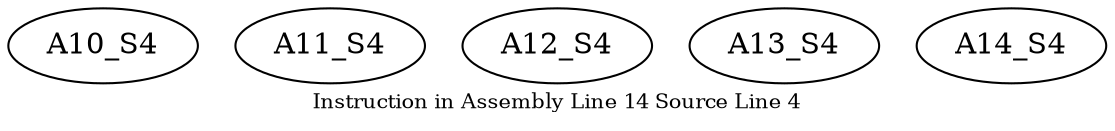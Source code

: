 digraph{
	node [ ]
	edge [ ]
	
	A10_S4 [ ]
	A11_S4 [ ]
	A12_S4 [ ]
	A13_S4 [ ]
	A14_S4 [ ]
	label = "Instruction in Assembly Line 14 Source Line 4"
	fontsize = "10"
}